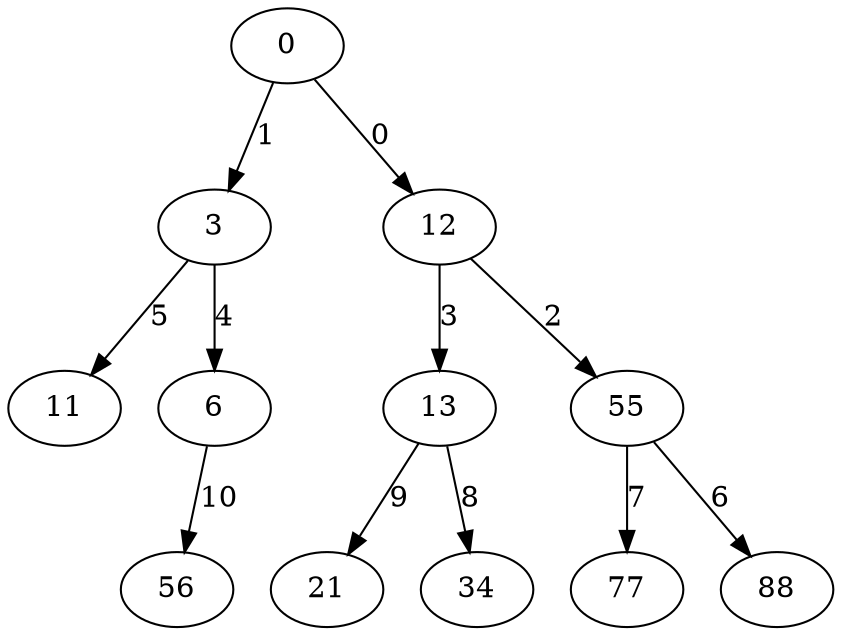 digraph{
0 -> 3[label="1"];
0 -> 12[label="0"];
3 -> 11[label="5"];
3 -> 6[label="4"];
6 -> 56[label="10"];
12 -> 13[label="3"];
12 -> 55[label="2"];
13 -> 21[label="9"];
13 -> 34[label="8"];
55 -> 77[label="7"];
55 -> 88[label="6"];
}